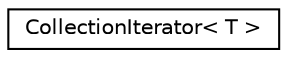 digraph "Graphe hiérarchique des classes"
{
 // INTERACTIVE_SVG=YES
  edge [fontname="Helvetica",fontsize="10",labelfontname="Helvetica",labelfontsize="10"];
  node [fontname="Helvetica",fontsize="10",shape=record];
  rankdir="LR";
  Node0 [label="CollectionIterator\< T \>",height=0.2,width=0.4,color="black", fillcolor="white", style="filled",URL="$class_collection_iterator.html",tooltip="Wrapper autour d&#39;un IteratorBase permettant le polymorphisme. "];
}
